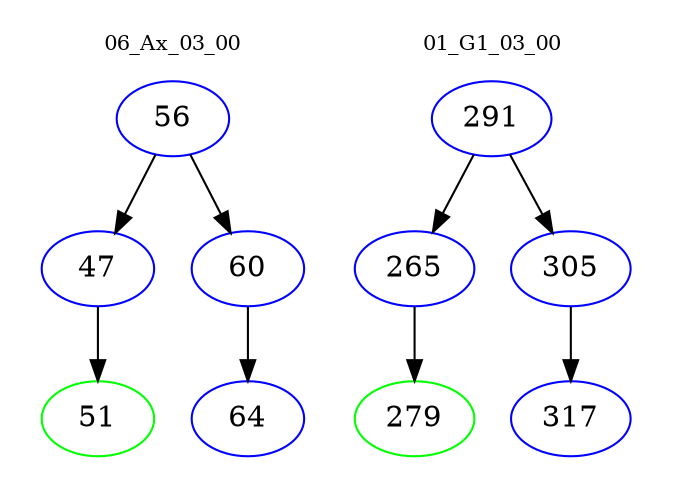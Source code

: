 digraph{
subgraph cluster_0 {
color = white
label = "06_Ax_03_00";
fontsize=10;
T0_56 [label="56", color="blue"]
T0_56 -> T0_47 [color="black"]
T0_47 [label="47", color="blue"]
T0_47 -> T0_51 [color="black"]
T0_51 [label="51", color="green"]
T0_56 -> T0_60 [color="black"]
T0_60 [label="60", color="blue"]
T0_60 -> T0_64 [color="black"]
T0_64 [label="64", color="blue"]
}
subgraph cluster_1 {
color = white
label = "01_G1_03_00";
fontsize=10;
T1_291 [label="291", color="blue"]
T1_291 -> T1_265 [color="black"]
T1_265 [label="265", color="blue"]
T1_265 -> T1_279 [color="black"]
T1_279 [label="279", color="green"]
T1_291 -> T1_305 [color="black"]
T1_305 [label="305", color="blue"]
T1_305 -> T1_317 [color="black"]
T1_317 [label="317", color="blue"]
}
}
